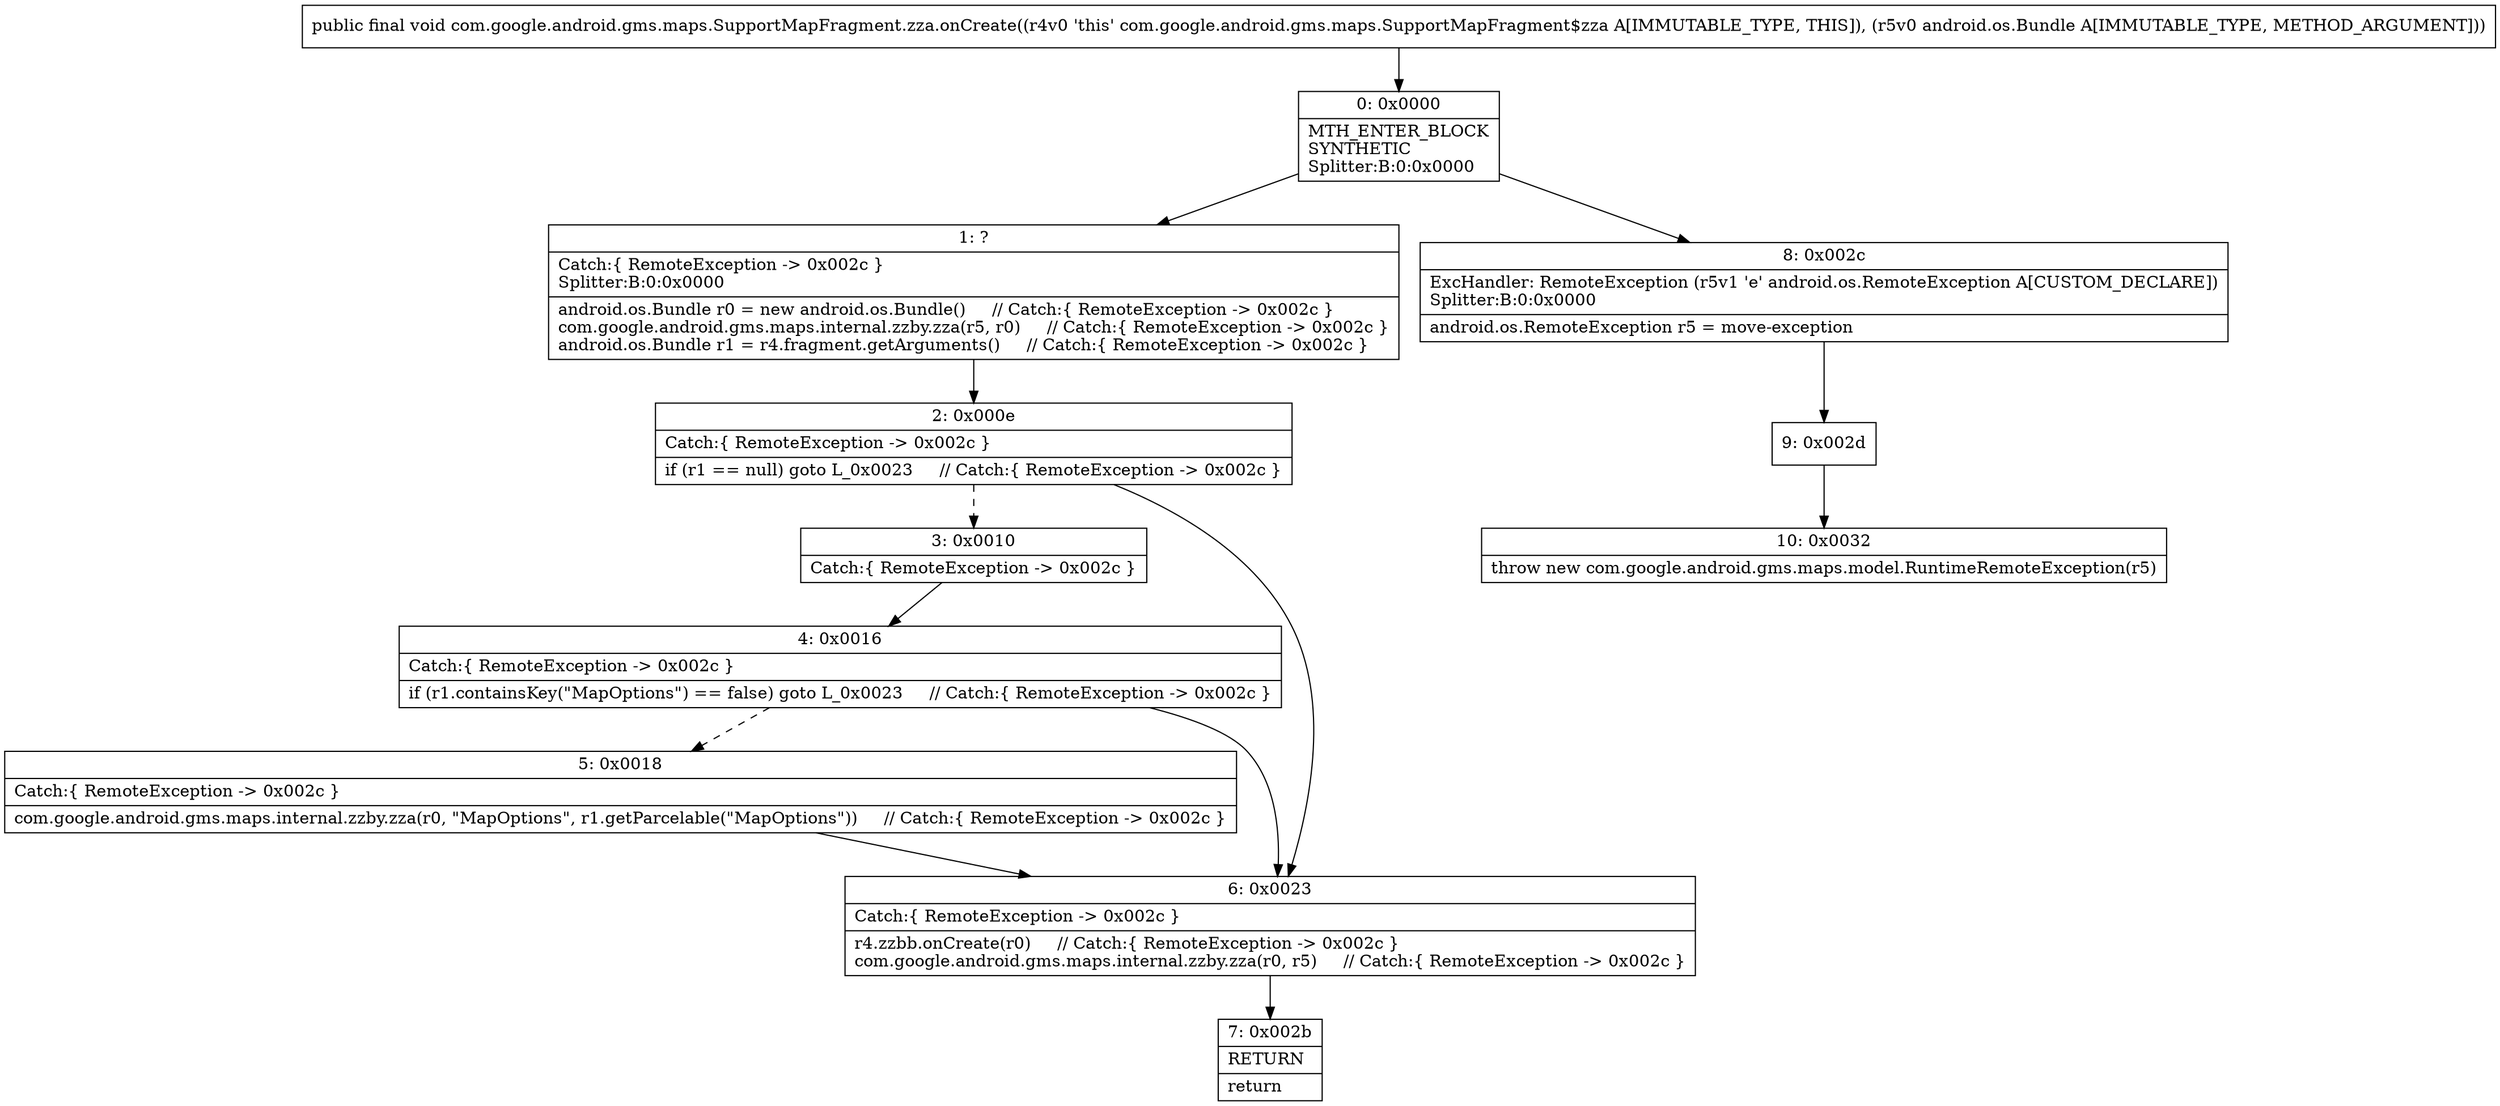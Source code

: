 digraph "CFG forcom.google.android.gms.maps.SupportMapFragment.zza.onCreate(Landroid\/os\/Bundle;)V" {
Node_0 [shape=record,label="{0\:\ 0x0000|MTH_ENTER_BLOCK\lSYNTHETIC\lSplitter:B:0:0x0000\l}"];
Node_1 [shape=record,label="{1\:\ ?|Catch:\{ RemoteException \-\> 0x002c \}\lSplitter:B:0:0x0000\l|android.os.Bundle r0 = new android.os.Bundle()     \/\/ Catch:\{ RemoteException \-\> 0x002c \}\lcom.google.android.gms.maps.internal.zzby.zza(r5, r0)     \/\/ Catch:\{ RemoteException \-\> 0x002c \}\landroid.os.Bundle r1 = r4.fragment.getArguments()     \/\/ Catch:\{ RemoteException \-\> 0x002c \}\l}"];
Node_2 [shape=record,label="{2\:\ 0x000e|Catch:\{ RemoteException \-\> 0x002c \}\l|if (r1 == null) goto L_0x0023     \/\/ Catch:\{ RemoteException \-\> 0x002c \}\l}"];
Node_3 [shape=record,label="{3\:\ 0x0010|Catch:\{ RemoteException \-\> 0x002c \}\l}"];
Node_4 [shape=record,label="{4\:\ 0x0016|Catch:\{ RemoteException \-\> 0x002c \}\l|if (r1.containsKey(\"MapOptions\") == false) goto L_0x0023     \/\/ Catch:\{ RemoteException \-\> 0x002c \}\l}"];
Node_5 [shape=record,label="{5\:\ 0x0018|Catch:\{ RemoteException \-\> 0x002c \}\l|com.google.android.gms.maps.internal.zzby.zza(r0, \"MapOptions\", r1.getParcelable(\"MapOptions\"))     \/\/ Catch:\{ RemoteException \-\> 0x002c \}\l}"];
Node_6 [shape=record,label="{6\:\ 0x0023|Catch:\{ RemoteException \-\> 0x002c \}\l|r4.zzbb.onCreate(r0)     \/\/ Catch:\{ RemoteException \-\> 0x002c \}\lcom.google.android.gms.maps.internal.zzby.zza(r0, r5)     \/\/ Catch:\{ RemoteException \-\> 0x002c \}\l}"];
Node_7 [shape=record,label="{7\:\ 0x002b|RETURN\l|return\l}"];
Node_8 [shape=record,label="{8\:\ 0x002c|ExcHandler: RemoteException (r5v1 'e' android.os.RemoteException A[CUSTOM_DECLARE])\lSplitter:B:0:0x0000\l|android.os.RemoteException r5 = move\-exception\l}"];
Node_9 [shape=record,label="{9\:\ 0x002d}"];
Node_10 [shape=record,label="{10\:\ 0x0032|throw new com.google.android.gms.maps.model.RuntimeRemoteException(r5)\l}"];
MethodNode[shape=record,label="{public final void com.google.android.gms.maps.SupportMapFragment.zza.onCreate((r4v0 'this' com.google.android.gms.maps.SupportMapFragment$zza A[IMMUTABLE_TYPE, THIS]), (r5v0 android.os.Bundle A[IMMUTABLE_TYPE, METHOD_ARGUMENT])) }"];
MethodNode -> Node_0;
Node_0 -> Node_1;
Node_0 -> Node_8;
Node_1 -> Node_2;
Node_2 -> Node_3[style=dashed];
Node_2 -> Node_6;
Node_3 -> Node_4;
Node_4 -> Node_5[style=dashed];
Node_4 -> Node_6;
Node_5 -> Node_6;
Node_6 -> Node_7;
Node_8 -> Node_9;
Node_9 -> Node_10;
}

